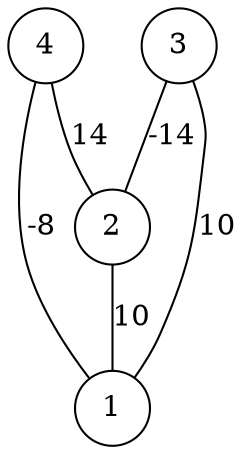 graph { 
	 fontname="Helvetica,Arial,sans-serif" 
	 node [shape = circle]; 
	 4 -- 1 [label = "-8"];
	 4 -- 2 [label = "14"];
	 3 -- 1 [label = "10"];
	 3 -- 2 [label = "-14"];
	 2 -- 1 [label = "10"];
	 1;
	 2;
	 3;
	 4;
}
